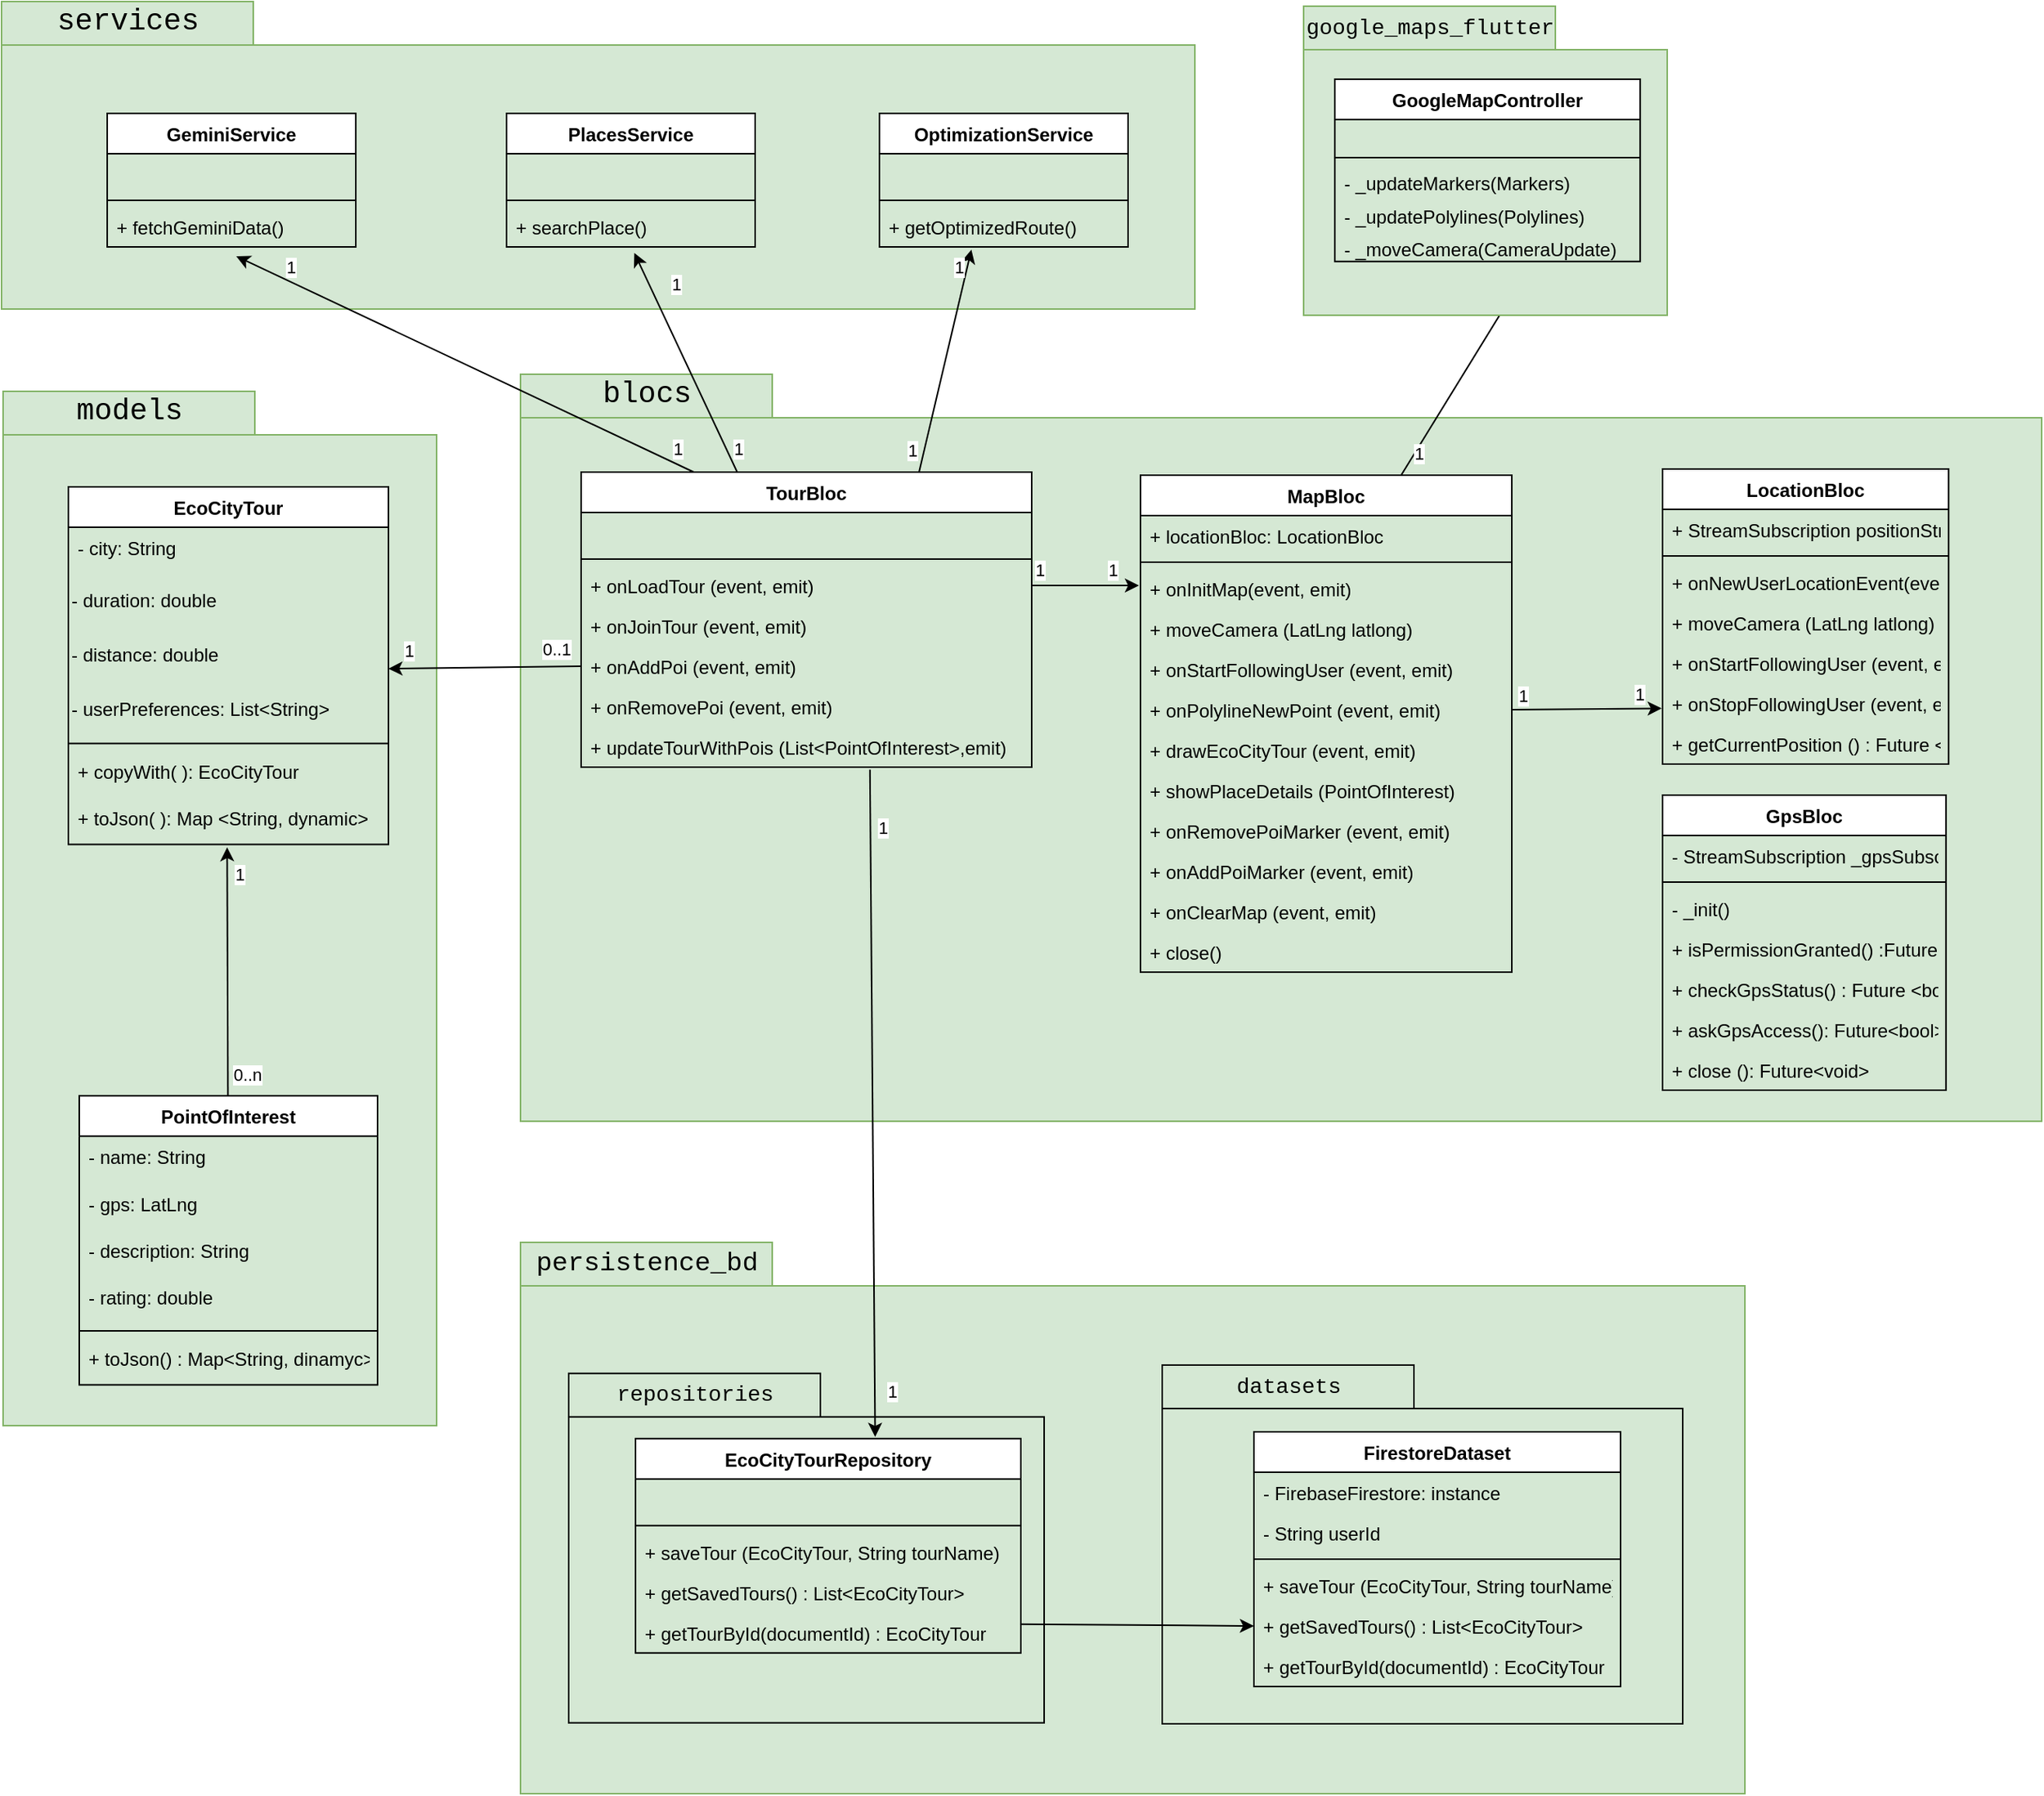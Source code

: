 <mxfile>
    <diagram id="0JnC0tMzsOIdAwNYWu1t" name="Page-1">
        <mxGraphModel dx="1258" dy="1030" grid="0" gridSize="10" guides="0" tooltips="1" connect="1" arrows="1" fold="1" page="0" pageScale="1" pageWidth="850" pageHeight="1100" math="0" shadow="0">
            <root>
                <mxCell id="0"/>
                <mxCell id="1" parent="0"/>
                <mxCell id="145" value="&lt;div style=&quot;font-family: Consolas, &amp;quot;Courier New&amp;quot;, monospace; font-weight: normal; line-height: 19px;&quot;&gt;&lt;font style=&quot;font-size: 17px;&quot; color=&quot;#000000&quot;&gt;persistence_bd&lt;/font&gt;&lt;/div&gt;" style="shape=folder;fontStyle=1;tabWidth=162;tabHeight=28;tabPosition=left;html=1;boundedLbl=1;labelInHeader=1;container=1;collapsible=0;fillColor=#d5e8d4;strokeColor=#82b366;" parent="1" vertex="1">
                    <mxGeometry x="241" y="536" width="788" height="355" as="geometry"/>
                </mxCell>
                <mxCell id="146" value="" style="html=1;strokeColor=none;resizeWidth=1;resizeHeight=1;fillColor=none;part=1;connectable=0;allowArrows=0;deletable=0;glass=0;" parent="145" vertex="1">
                    <mxGeometry width="788" height="248.5" relative="1" as="geometry">
                        <mxPoint y="30" as="offset"/>
                    </mxGeometry>
                </mxCell>
                <mxCell id="138" value="&lt;div style=&quot;font-family: Consolas, &amp;quot;Courier New&amp;quot;, monospace; font-weight: normal; font-size: 14px; line-height: 19px;&quot;&gt;&lt;font color=&quot;#000000&quot;&gt;datasets&lt;/font&gt;&lt;/div&gt;" style="shape=folder;fontStyle=1;tabWidth=162;tabHeight=28;tabPosition=left;html=1;boundedLbl=1;labelInHeader=1;container=1;collapsible=0;fillColor=none;" parent="145" vertex="1">
                    <mxGeometry x="413" y="79" width="335" height="231" as="geometry"/>
                </mxCell>
                <mxCell id="139" value="" style="html=1;strokeColor=none;resizeWidth=1;resizeHeight=1;fillColor=none;part=1;connectable=0;allowArrows=0;deletable=0;glass=0;" parent="138" vertex="1">
                    <mxGeometry width="335.0" height="161.7" relative="1" as="geometry">
                        <mxPoint y="30" as="offset"/>
                    </mxGeometry>
                </mxCell>
                <mxCell id="140" value="&lt;div style=&quot;font-family: Consolas, &amp;quot;Courier New&amp;quot;, monospace; font-weight: normal; font-size: 14px; line-height: 19px;&quot;&gt;&lt;font color=&quot;#000000&quot;&gt;repositories&lt;/font&gt;&lt;/div&gt;" style="shape=folder;fontStyle=1;tabWidth=162;tabHeight=28;tabPosition=left;html=1;boundedLbl=1;labelInHeader=1;container=1;collapsible=0;fillColor=none;" parent="145" vertex="1">
                    <mxGeometry x="31" y="84.32" width="306" height="225" as="geometry"/>
                </mxCell>
                <mxCell id="141" value="" style="html=1;strokeColor=none;resizeWidth=1;resizeHeight=1;fillColor=none;part=1;connectable=0;allowArrows=0;deletable=0;glass=0;" parent="140" vertex="1">
                    <mxGeometry width="306" height="157.5" relative="1" as="geometry">
                        <mxPoint y="30" as="offset"/>
                    </mxGeometry>
                </mxCell>
                <mxCell id="84" value="EcoCityTourRepository" style="swimlane;fontStyle=1;align=center;verticalAlign=top;childLayout=stackLayout;horizontal=1;startSize=26;horizontalStack=0;resizeParent=1;resizeParentMax=0;resizeLast=0;collapsible=1;marginBottom=0;" parent="145" vertex="1">
                    <mxGeometry x="74" y="126.32" width="248" height="138" as="geometry"/>
                </mxCell>
                <mxCell id="85" value=" " style="text;strokeColor=none;fillColor=none;align=left;verticalAlign=top;spacingLeft=4;spacingRight=4;overflow=hidden;rotatable=0;points=[[0,0.5],[1,0.5]];portConstraint=eastwest;" parent="84" vertex="1">
                    <mxGeometry y="26" width="248" height="26" as="geometry"/>
                </mxCell>
                <mxCell id="89" value="" style="line;strokeWidth=1;fillColor=none;align=left;verticalAlign=middle;spacingTop=-1;spacingLeft=3;spacingRight=3;rotatable=0;labelPosition=right;points=[];portConstraint=eastwest;strokeColor=inherit;" parent="84" vertex="1">
                    <mxGeometry y="52" width="248" height="8" as="geometry"/>
                </mxCell>
                <mxCell id="90" value="+ saveTour (EcoCityTour, String tourName)" style="text;strokeColor=none;fillColor=none;align=left;verticalAlign=top;spacingLeft=4;spacingRight=4;overflow=hidden;rotatable=0;points=[[0,0.5],[1,0.5]];portConstraint=eastwest;" parent="84" vertex="1">
                    <mxGeometry y="60" width="248" height="26" as="geometry"/>
                </mxCell>
                <mxCell id="91" value="+ getSavedTours() : List&lt;EcoCityTour&gt;" style="text;strokeColor=none;fillColor=none;align=left;verticalAlign=top;spacingLeft=4;spacingRight=4;overflow=hidden;rotatable=0;points=[[0,0.5],[1,0.5]];portConstraint=eastwest;" parent="84" vertex="1">
                    <mxGeometry y="86" width="248" height="26" as="geometry"/>
                </mxCell>
                <mxCell id="92" value="+ getTourById(documentId) : EcoCityTour" style="text;strokeColor=none;fillColor=none;align=left;verticalAlign=top;spacingLeft=4;spacingRight=4;overflow=hidden;rotatable=0;points=[[0,0.5],[1,0.5]];portConstraint=eastwest;" parent="84" vertex="1">
                    <mxGeometry y="112" width="248" height="26" as="geometry"/>
                </mxCell>
                <mxCell id="96" value="FirestoreDataset" style="swimlane;fontStyle=1;align=center;verticalAlign=top;childLayout=stackLayout;horizontal=1;startSize=26;horizontalStack=0;resizeParent=1;resizeParentMax=0;resizeLast=0;collapsible=1;marginBottom=0;" parent="145" vertex="1">
                    <mxGeometry x="472" y="122" width="236" height="164" as="geometry"/>
                </mxCell>
                <mxCell id="97" value="- FirebaseFirestore: instance" style="text;strokeColor=none;fillColor=none;align=left;verticalAlign=top;spacingLeft=4;spacingRight=4;overflow=hidden;rotatable=0;points=[[0,0.5],[1,0.5]];portConstraint=eastwest;" parent="96" vertex="1">
                    <mxGeometry y="26" width="236" height="26" as="geometry"/>
                </mxCell>
                <mxCell id="103" value="- String userId" style="text;strokeColor=none;fillColor=none;align=left;verticalAlign=top;spacingLeft=4;spacingRight=4;overflow=hidden;rotatable=0;points=[[0,0.5],[1,0.5]];portConstraint=eastwest;" parent="96" vertex="1">
                    <mxGeometry y="52" width="236" height="26" as="geometry"/>
                </mxCell>
                <mxCell id="98" value="" style="line;strokeWidth=1;fillColor=none;align=left;verticalAlign=middle;spacingTop=-1;spacingLeft=3;spacingRight=3;rotatable=0;labelPosition=right;points=[];portConstraint=eastwest;strokeColor=inherit;" parent="96" vertex="1">
                    <mxGeometry y="78" width="236" height="8" as="geometry"/>
                </mxCell>
                <mxCell id="102" value="+ saveTour (EcoCityTour, String tourName)" style="text;strokeColor=none;fillColor=none;align=left;verticalAlign=top;spacingLeft=4;spacingRight=4;overflow=hidden;rotatable=0;points=[[0,0.5],[1,0.5]];portConstraint=eastwest;" parent="96" vertex="1">
                    <mxGeometry y="86" width="236" height="26" as="geometry"/>
                </mxCell>
                <mxCell id="100" value="+ getSavedTours() : List&lt;EcoCityTour&gt;" style="text;strokeColor=none;fillColor=none;align=left;verticalAlign=top;spacingLeft=4;spacingRight=4;overflow=hidden;rotatable=0;points=[[0,0.5],[1,0.5]];portConstraint=eastwest;" parent="96" vertex="1">
                    <mxGeometry y="112" width="236" height="26" as="geometry"/>
                </mxCell>
                <mxCell id="101" value="+ getTourById(documentId) : EcoCityTour" style="text;strokeColor=none;fillColor=none;align=left;verticalAlign=top;spacingLeft=4;spacingRight=4;overflow=hidden;rotatable=0;points=[[0,0.5],[1,0.5]];portConstraint=eastwest;" parent="96" vertex="1">
                    <mxGeometry y="138" width="236" height="26" as="geometry"/>
                </mxCell>
                <mxCell id="104" style="edgeStyle=none;html=1;entryX=0;entryY=0.5;entryDx=0;entryDy=0;exitX=1.002;exitY=0.29;exitDx=0;exitDy=0;exitPerimeter=0;" parent="145" source="92" target="100" edge="1">
                    <mxGeometry relative="1" as="geometry">
                        <mxPoint x="373" y="247.32" as="targetPoint"/>
                    </mxGeometry>
                </mxCell>
                <mxCell id="136" value="&lt;div style=&quot;font-family: Consolas, &amp;quot;Courier New&amp;quot;, monospace; font-weight: normal; line-height: 19px;&quot;&gt;&lt;font style=&quot;font-size: 19px;&quot; color=&quot;#000000&quot;&gt;blocs&lt;/font&gt;&lt;/div&gt;" style="shape=folder;fontStyle=1;tabWidth=162;tabHeight=28;tabPosition=left;html=1;boundedLbl=1;labelInHeader=1;container=1;collapsible=0;fillColor=#d5e8d4;strokeColor=#82b366;" parent="1" vertex="1">
                    <mxGeometry x="241" y="-23" width="979" height="481" as="geometry"/>
                </mxCell>
                <mxCell id="137" value="" style="html=1;strokeColor=none;resizeWidth=1;resizeHeight=1;fillColor=none;part=1;connectable=0;allowArrows=0;deletable=0;glass=0;" parent="136" vertex="1">
                    <mxGeometry width="979" height="290.5" relative="1" as="geometry">
                        <mxPoint y="30" as="offset"/>
                    </mxGeometry>
                </mxCell>
                <mxCell id="147" value="LocationBloc" style="swimlane;fontStyle=1;align=center;verticalAlign=top;childLayout=stackLayout;horizontal=1;startSize=26;horizontalStack=0;resizeParent=1;resizeParentMax=0;resizeLast=0;collapsible=1;marginBottom=0;" parent="136" vertex="1">
                    <mxGeometry x="734.999" y="61" width="184.113" height="190" as="geometry"/>
                </mxCell>
                <mxCell id="148" value="+ StreamSubscription positionStream" style="text;strokeColor=none;fillColor=none;align=left;verticalAlign=top;spacingLeft=4;spacingRight=4;overflow=hidden;rotatable=0;points=[[0,0.5],[1,0.5]];portConstraint=eastwest;" parent="147" vertex="1">
                    <mxGeometry y="26" width="184.113" height="26" as="geometry"/>
                </mxCell>
                <mxCell id="150" value="" style="line;strokeWidth=1;fillColor=none;align=left;verticalAlign=middle;spacingTop=-1;spacingLeft=3;spacingRight=3;rotatable=0;labelPosition=right;points=[];portConstraint=eastwest;strokeColor=inherit;" parent="147" vertex="1">
                    <mxGeometry y="52" width="184.113" height="8" as="geometry"/>
                </mxCell>
                <mxCell id="151" value="+ onNewUserLocationEvent(event, emit)" style="text;strokeColor=none;fillColor=none;align=left;verticalAlign=top;spacingLeft=4;spacingRight=4;overflow=hidden;rotatable=0;points=[[0,0.5],[1,0.5]];portConstraint=eastwest;" parent="147" vertex="1">
                    <mxGeometry y="60" width="184.113" height="26" as="geometry"/>
                </mxCell>
                <mxCell id="152" value="+ moveCamera (LatLng latlong)" style="text;strokeColor=none;fillColor=none;align=left;verticalAlign=top;spacingLeft=4;spacingRight=4;overflow=hidden;rotatable=0;points=[[0,0.5],[1,0.5]];portConstraint=eastwest;" parent="147" vertex="1">
                    <mxGeometry y="86" width="184.113" height="26" as="geometry"/>
                </mxCell>
                <mxCell id="153" value="+ onStartFollowingUser (event, emit)" style="text;strokeColor=none;fillColor=none;align=left;verticalAlign=top;spacingLeft=4;spacingRight=4;overflow=hidden;rotatable=0;points=[[0,0.5],[1,0.5]];portConstraint=eastwest;" parent="147" vertex="1">
                    <mxGeometry y="112" width="184.113" height="26" as="geometry"/>
                </mxCell>
                <mxCell id="154" value="+ onStopFollowingUser (event, emit)" style="text;strokeColor=none;fillColor=none;align=left;verticalAlign=top;spacingLeft=4;spacingRight=4;overflow=hidden;rotatable=0;points=[[0,0.5],[1,0.5]];portConstraint=eastwest;" parent="147" vertex="1">
                    <mxGeometry y="138" width="184.113" height="26" as="geometry"/>
                </mxCell>
                <mxCell id="155" value="+ getCurrentPosition () : Future &lt;LatLng&gt;" style="text;strokeColor=none;fillColor=none;align=left;verticalAlign=top;spacingLeft=4;spacingRight=4;overflow=hidden;rotatable=0;points=[[0,0.5],[1,0.5]];portConstraint=eastwest;" parent="147" vertex="1">
                    <mxGeometry y="164" width="184.113" height="26" as="geometry"/>
                </mxCell>
                <mxCell id="17" value="MapBloc" style="swimlane;fontStyle=1;align=center;verticalAlign=top;childLayout=stackLayout;horizontal=1;startSize=26;horizontalStack=0;resizeParent=1;resizeParentMax=0;resizeLast=0;collapsible=1;marginBottom=0;" parent="136" vertex="1">
                    <mxGeometry x="399" y="65" width="239" height="320" as="geometry"/>
                </mxCell>
                <mxCell id="18" value="+ locationBloc: LocationBloc" style="text;strokeColor=none;fillColor=none;align=left;verticalAlign=top;spacingLeft=4;spacingRight=4;overflow=hidden;rotatable=0;points=[[0,0.5],[1,0.5]];portConstraint=eastwest;" parent="17" vertex="1">
                    <mxGeometry y="26" width="239" height="26" as="geometry"/>
                </mxCell>
                <mxCell id="19" value="" style="line;strokeWidth=1;fillColor=none;align=left;verticalAlign=middle;spacingTop=-1;spacingLeft=3;spacingRight=3;rotatable=0;labelPosition=right;points=[];portConstraint=eastwest;strokeColor=inherit;" parent="17" vertex="1">
                    <mxGeometry y="52" width="239" height="8" as="geometry"/>
                </mxCell>
                <mxCell id="20" value="+ onInitMap(event, emit)" style="text;strokeColor=none;fillColor=none;align=left;verticalAlign=top;spacingLeft=4;spacingRight=4;overflow=hidden;rotatable=0;points=[[0,0.5],[1,0.5]];portConstraint=eastwest;" parent="17" vertex="1">
                    <mxGeometry y="60" width="239" height="26" as="geometry"/>
                </mxCell>
                <mxCell id="51" value="+ moveCamera (LatLng latlong)" style="text;strokeColor=none;fillColor=none;align=left;verticalAlign=top;spacingLeft=4;spacingRight=4;overflow=hidden;rotatable=0;points=[[0,0.5],[1,0.5]];portConstraint=eastwest;" parent="17" vertex="1">
                    <mxGeometry y="86" width="239" height="26" as="geometry"/>
                </mxCell>
                <mxCell id="52" value="+ onStartFollowingUser (event, emit)" style="text;strokeColor=none;fillColor=none;align=left;verticalAlign=top;spacingLeft=4;spacingRight=4;overflow=hidden;rotatable=0;points=[[0,0.5],[1,0.5]];portConstraint=eastwest;" parent="17" vertex="1">
                    <mxGeometry y="112" width="239" height="26" as="geometry"/>
                </mxCell>
                <mxCell id="55" value="+ onPolylineNewPoint (event, emit)" style="text;strokeColor=none;fillColor=none;align=left;verticalAlign=top;spacingLeft=4;spacingRight=4;overflow=hidden;rotatable=0;points=[[0,0.5],[1,0.5]];portConstraint=eastwest;" parent="17" vertex="1">
                    <mxGeometry y="138" width="239" height="26" as="geometry"/>
                </mxCell>
                <mxCell id="53" value="+ drawEcoCityTour (event, emit)" style="text;strokeColor=none;fillColor=none;align=left;verticalAlign=top;spacingLeft=4;spacingRight=4;overflow=hidden;rotatable=0;points=[[0,0.5],[1,0.5]];portConstraint=eastwest;" parent="17" vertex="1">
                    <mxGeometry y="164" width="239" height="26" as="geometry"/>
                </mxCell>
                <mxCell id="54" value="+ showPlaceDetails (PointOfInterest)" style="text;strokeColor=none;fillColor=none;align=left;verticalAlign=top;spacingLeft=4;spacingRight=4;overflow=hidden;rotatable=0;points=[[0,0.5],[1,0.5]];portConstraint=eastwest;" parent="17" vertex="1">
                    <mxGeometry y="190" width="239" height="26" as="geometry"/>
                </mxCell>
                <mxCell id="56" value="+ onRemovePoiMarker (event, emit)" style="text;strokeColor=none;fillColor=none;align=left;verticalAlign=top;spacingLeft=4;spacingRight=4;overflow=hidden;rotatable=0;points=[[0,0.5],[1,0.5]];portConstraint=eastwest;" parent="17" vertex="1">
                    <mxGeometry y="216" width="239" height="26" as="geometry"/>
                </mxCell>
                <mxCell id="57" value="+ onAddPoiMarker (event, emit)" style="text;strokeColor=none;fillColor=none;align=left;verticalAlign=top;spacingLeft=4;spacingRight=4;overflow=hidden;rotatable=0;points=[[0,0.5],[1,0.5]];portConstraint=eastwest;" parent="17" vertex="1">
                    <mxGeometry y="242" width="239" height="26" as="geometry"/>
                </mxCell>
                <mxCell id="58" value="+ onClearMap (event, emit)" style="text;strokeColor=none;fillColor=none;align=left;verticalAlign=top;spacingLeft=4;spacingRight=4;overflow=hidden;rotatable=0;points=[[0,0.5],[1,0.5]];portConstraint=eastwest;" parent="17" vertex="1">
                    <mxGeometry y="268" width="239" height="26" as="geometry"/>
                </mxCell>
                <mxCell id="59" value="+ close()" style="text;strokeColor=none;fillColor=none;align=left;verticalAlign=top;spacingLeft=4;spacingRight=4;overflow=hidden;rotatable=0;points=[[0,0.5],[1,0.5]];portConstraint=eastwest;" parent="17" vertex="1">
                    <mxGeometry y="294" width="239" height="26" as="geometry"/>
                </mxCell>
                <mxCell id="161" style="edgeStyle=none;html=1;exitX=1;exitY=0.5;exitDx=0;exitDy=0;entryX=-0.003;entryY=0.621;entryDx=0;entryDy=0;entryPerimeter=0;" parent="136" source="55" target="154" edge="1">
                    <mxGeometry relative="1" as="geometry"/>
                </mxCell>
                <mxCell id="170" value="1" style="edgeLabel;html=1;align=center;verticalAlign=middle;resizable=0;points=[];" parent="161" vertex="1" connectable="0">
                    <mxGeometry x="0.606" y="1" relative="1" as="geometry">
                        <mxPoint x="4" y="-9" as="offset"/>
                    </mxGeometry>
                </mxCell>
                <mxCell id="171" value="1" style="edgeLabel;html=1;align=center;verticalAlign=middle;resizable=0;points=[];" parent="161" vertex="1" connectable="0">
                    <mxGeometry x="-0.779" y="3" relative="1" as="geometry">
                        <mxPoint x="-4" y="-6" as="offset"/>
                    </mxGeometry>
                </mxCell>
                <mxCell id="162" value="GpsBloc" style="swimlane;fontStyle=1;align=center;verticalAlign=top;childLayout=stackLayout;horizontal=1;startSize=26;horizontalStack=0;resizeParent=1;resizeParentMax=0;resizeLast=0;collapsible=1;marginBottom=0;" parent="136" vertex="1">
                    <mxGeometry x="735.005" y="271" width="182.405" height="190" as="geometry"/>
                </mxCell>
                <mxCell id="163" value="- StreamSubscription _gpsSubscription" style="text;strokeColor=none;fillColor=none;align=left;verticalAlign=top;spacingLeft=4;spacingRight=4;overflow=hidden;rotatable=0;points=[[0,0.5],[1,0.5]];portConstraint=eastwest;" parent="162" vertex="1">
                    <mxGeometry y="26" width="182.405" height="26" as="geometry"/>
                </mxCell>
                <mxCell id="164" value="" style="line;strokeWidth=1;fillColor=none;align=left;verticalAlign=middle;spacingTop=-1;spacingLeft=3;spacingRight=3;rotatable=0;labelPosition=right;points=[];portConstraint=eastwest;strokeColor=inherit;" parent="162" vertex="1">
                    <mxGeometry y="52" width="182.405" height="8" as="geometry"/>
                </mxCell>
                <mxCell id="165" value="- _init()" style="text;strokeColor=none;fillColor=none;align=left;verticalAlign=top;spacingLeft=4;spacingRight=4;overflow=hidden;rotatable=0;points=[[0,0.5],[1,0.5]];portConstraint=eastwest;" parent="162" vertex="1">
                    <mxGeometry y="60" width="182.405" height="26" as="geometry"/>
                </mxCell>
                <mxCell id="166" value="+ isPermissionGranted() :Future&lt;bool&gt;" style="text;strokeColor=none;fillColor=none;align=left;verticalAlign=top;spacingLeft=4;spacingRight=4;overflow=hidden;rotatable=0;points=[[0,0.5],[1,0.5]];portConstraint=eastwest;" parent="162" vertex="1">
                    <mxGeometry y="86" width="182.405" height="26" as="geometry"/>
                </mxCell>
                <mxCell id="167" value="+ checkGpsStatus() : Future &lt;bool&gt;" style="text;strokeColor=none;fillColor=none;align=left;verticalAlign=top;spacingLeft=4;spacingRight=4;overflow=hidden;rotatable=0;points=[[0,0.5],[1,0.5]];portConstraint=eastwest;" parent="162" vertex="1">
                    <mxGeometry y="112" width="182.405" height="26" as="geometry"/>
                </mxCell>
                <mxCell id="168" value="+ askGpsAccess(): Future&lt;bool&gt;" style="text;strokeColor=none;fillColor=none;align=left;verticalAlign=top;spacingLeft=4;spacingRight=4;overflow=hidden;rotatable=0;points=[[0,0.5],[1,0.5]];portConstraint=eastwest;" parent="162" vertex="1">
                    <mxGeometry y="138" width="182.405" height="26" as="geometry"/>
                </mxCell>
                <mxCell id="169" value="+ close (): Future&lt;void&gt;" style="text;strokeColor=none;fillColor=none;align=left;verticalAlign=top;spacingLeft=4;spacingRight=4;overflow=hidden;rotatable=0;points=[[0,0.5],[1,0.5]];portConstraint=eastwest;" parent="162" vertex="1">
                    <mxGeometry y="164" width="182.405" height="26" as="geometry"/>
                </mxCell>
                <mxCell id="132" value="&lt;div style=&quot;font-family: Consolas, &amp;quot;Courier New&amp;quot;, monospace; font-weight: normal; line-height: 19px;&quot;&gt;&lt;font style=&quot;font-size: 19px;&quot; color=&quot;#000000&quot;&gt;models&lt;/font&gt;&lt;/div&gt;" style="shape=folder;fontStyle=1;tabWidth=162;tabHeight=28;tabPosition=left;html=1;boundedLbl=1;labelInHeader=1;container=1;collapsible=0;fillColor=#d5e8d4;strokeColor=#82b366;" parent="1" vertex="1">
                    <mxGeometry x="-92" y="-12" width="279" height="666" as="geometry"/>
                </mxCell>
                <mxCell id="133" value="" style="html=1;strokeColor=none;resizeWidth=1;resizeHeight=1;fillColor=none;part=1;connectable=0;allowArrows=0;deletable=0;glass=0;" parent="132" vertex="1">
                    <mxGeometry width="279" height="466.2" relative="1" as="geometry">
                        <mxPoint y="30" as="offset"/>
                    </mxGeometry>
                </mxCell>
                <mxCell id="13" value="PointOfInterest" style="swimlane;fontStyle=1;align=center;verticalAlign=top;childLayout=stackLayout;horizontal=1;startSize=26;horizontalStack=0;resizeParent=1;resizeParentMax=0;resizeLast=0;collapsible=1;marginBottom=0;" parent="132" vertex="1">
                    <mxGeometry x="49" y="453.669" width="192" height="186.118" as="geometry"/>
                </mxCell>
                <mxCell id="14" value="- name: String" style="text;strokeColor=none;fillColor=none;align=left;verticalAlign=top;spacingLeft=4;spacingRight=4;overflow=hidden;rotatable=0;points=[[0,0.5],[1,0.5]];portConstraint=eastwest;" parent="13" vertex="1">
                    <mxGeometry y="26" width="192" height="30.167" as="geometry"/>
                </mxCell>
                <mxCell id="45" value="- gps: LatLng" style="text;strokeColor=none;fillColor=none;align=left;verticalAlign=top;spacingLeft=4;spacingRight=4;overflow=hidden;rotatable=0;points=[[0,0.5],[1,0.5]];portConstraint=eastwest;" parent="13" vertex="1">
                    <mxGeometry y="56.167" width="192" height="30.167" as="geometry"/>
                </mxCell>
                <mxCell id="46" value="- description: String" style="text;strokeColor=none;fillColor=none;align=left;verticalAlign=top;spacingLeft=4;spacingRight=4;overflow=hidden;rotatable=0;points=[[0,0.5],[1,0.5]];portConstraint=eastwest;" parent="13" vertex="1">
                    <mxGeometry y="86.334" width="192" height="30.167" as="geometry"/>
                </mxCell>
                <mxCell id="44" value="- rating: double" style="text;strokeColor=none;fillColor=none;align=left;verticalAlign=top;spacingLeft=4;spacingRight=4;overflow=hidden;rotatable=0;points=[[0,0.5],[1,0.5]];portConstraint=eastwest;" parent="13" vertex="1">
                    <mxGeometry y="116.502" width="192" height="30.167" as="geometry"/>
                </mxCell>
                <mxCell id="15" value="" style="line;strokeWidth=1;fillColor=none;align=left;verticalAlign=middle;spacingTop=-1;spacingLeft=3;spacingRight=3;rotatable=0;labelPosition=right;points=[];portConstraint=eastwest;strokeColor=inherit;" parent="13" vertex="1">
                    <mxGeometry y="146.669" width="192" height="9.282" as="geometry"/>
                </mxCell>
                <mxCell id="16" value="+ toJson() : Map&lt;String, dinamyc&gt;" style="text;strokeColor=none;fillColor=none;align=left;verticalAlign=top;spacingLeft=4;spacingRight=4;overflow=hidden;rotatable=0;points=[[0,0.5],[1,0.5]];portConstraint=eastwest;" parent="13" vertex="1">
                    <mxGeometry y="155.951" width="192" height="30.167" as="geometry"/>
                </mxCell>
                <mxCell id="9" value="EcoCityTour" style="swimlane;fontStyle=1;align=center;verticalAlign=top;childLayout=stackLayout;horizontal=1;startSize=26;horizontalStack=0;resizeParent=1;resizeParentMax=0;resizeLast=0;collapsible=1;marginBottom=0;" parent="132" vertex="1">
                    <mxGeometry x="42" y="61.495" width="206" height="230.209" as="geometry"/>
                </mxCell>
                <mxCell id="10" value="- city: String" style="text;strokeColor=none;fillColor=none;align=left;verticalAlign=top;spacingLeft=4;spacingRight=4;overflow=hidden;rotatable=0;points=[[0,0.5],[1,0.5]];portConstraint=eastwest;" parent="9" vertex="1">
                    <mxGeometry y="26" width="206" height="30.167" as="geometry"/>
                </mxCell>
                <mxCell id="39" value="- duration: double" style="text;html=1;strokeColor=none;fillColor=none;align=left;verticalAlign=middle;whiteSpace=wrap;rounded=0;" parent="9" vertex="1">
                    <mxGeometry y="56.167" width="206" height="34.808" as="geometry"/>
                </mxCell>
                <mxCell id="40" value="- distance: double" style="text;html=1;strokeColor=none;fillColor=none;align=left;verticalAlign=middle;whiteSpace=wrap;rounded=0;" parent="9" vertex="1">
                    <mxGeometry y="90.976" width="206" height="34.808" as="geometry"/>
                </mxCell>
                <mxCell id="41" value="- userPreferences: List&amp;lt;String&amp;gt;" style="text;html=1;strokeColor=none;fillColor=none;align=left;verticalAlign=middle;whiteSpace=wrap;rounded=0;" parent="9" vertex="1">
                    <mxGeometry y="125.784" width="206" height="34.808" as="geometry"/>
                </mxCell>
                <mxCell id="11" value="" style="line;strokeWidth=1;fillColor=none;align=left;verticalAlign=middle;spacingTop=-1;spacingLeft=3;spacingRight=3;rotatable=0;labelPosition=right;points=[];portConstraint=eastwest;strokeColor=inherit;" parent="9" vertex="1">
                    <mxGeometry y="160.592" width="206" height="9.282" as="geometry"/>
                </mxCell>
                <mxCell id="142" value="+ copyWith( ): EcoCityTour" style="text;strokeColor=none;fillColor=none;align=left;verticalAlign=top;spacingLeft=4;spacingRight=4;overflow=hidden;rotatable=0;points=[[0,0.5],[1,0.5]];portConstraint=eastwest;" parent="9" vertex="1">
                    <mxGeometry y="169.875" width="206" height="30.167" as="geometry"/>
                </mxCell>
                <mxCell id="12" value="+ toJson( ): Map &lt;String, dynamic&gt;" style="text;strokeColor=none;fillColor=none;align=left;verticalAlign=top;spacingLeft=4;spacingRight=4;overflow=hidden;rotatable=0;points=[[0,0.5],[1,0.5]];portConstraint=eastwest;" parent="9" vertex="1">
                    <mxGeometry y="200.042" width="206" height="30.167" as="geometry"/>
                </mxCell>
                <mxCell id="64" style="edgeStyle=none;html=1;entryX=0.496;entryY=1.062;entryDx=0;entryDy=0;entryPerimeter=0;" parent="132" source="13" target="12" edge="1">
                    <mxGeometry relative="1" as="geometry"/>
                </mxCell>
                <mxCell id="66" value="0..n" style="edgeLabel;html=1;align=center;verticalAlign=middle;resizable=0;points=[];" parent="64" vertex="1" connectable="0">
                    <mxGeometry x="-0.83" y="-1" relative="1" as="geometry">
                        <mxPoint x="11" as="offset"/>
                    </mxGeometry>
                </mxCell>
                <mxCell id="67" value="1" style="edgeLabel;html=1;align=center;verticalAlign=middle;resizable=0;points=[];" parent="64" vertex="1" connectable="0">
                    <mxGeometry x="0.742" y="-1" relative="1" as="geometry">
                        <mxPoint x="7" y="-3" as="offset"/>
                    </mxGeometry>
                </mxCell>
                <mxCell id="126" value="&lt;div style=&quot;font-family: Consolas, &amp;quot;Courier New&amp;quot;, monospace; font-weight: normal; line-height: 19px;&quot;&gt;&lt;font style=&quot;font-size: 19px;&quot; color=&quot;#000000&quot;&gt;services&lt;/font&gt;&lt;/div&gt;" style="shape=folder;fontStyle=1;tabWidth=162;tabHeight=28;tabPosition=left;html=1;boundedLbl=1;labelInHeader=1;container=1;collapsible=0;fillColor=#d5e8d4;strokeColor=#82b366;" parent="1" vertex="1">
                    <mxGeometry x="-93" y="-263" width="768" height="198" as="geometry"/>
                </mxCell>
                <mxCell id="127" value="" style="html=1;strokeColor=none;resizeWidth=1;resizeHeight=1;fillColor=none;part=1;connectable=0;allowArrows=0;deletable=0;glass=0;" parent="126" vertex="1">
                    <mxGeometry width="768.0" height="138.6" relative="1" as="geometry">
                        <mxPoint y="30" as="offset"/>
                    </mxGeometry>
                </mxCell>
                <mxCell id="25" value="GeminiService" style="swimlane;fontStyle=1;align=center;verticalAlign=top;childLayout=stackLayout;horizontal=1;startSize=26;horizontalStack=0;resizeParent=1;resizeParentMax=0;resizeLast=0;collapsible=1;marginBottom=0;" parent="126" vertex="1">
                    <mxGeometry x="68" y="72" width="160" height="86" as="geometry"/>
                </mxCell>
                <mxCell id="26" value=" " style="text;strokeColor=none;fillColor=none;align=left;verticalAlign=top;spacingLeft=4;spacingRight=4;overflow=hidden;rotatable=0;points=[[0,0.5],[1,0.5]];portConstraint=eastwest;" parent="25" vertex="1">
                    <mxGeometry y="26" width="160" height="26" as="geometry"/>
                </mxCell>
                <mxCell id="27" value="" style="line;strokeWidth=1;fillColor=none;align=left;verticalAlign=middle;spacingTop=-1;spacingLeft=3;spacingRight=3;rotatable=0;labelPosition=right;points=[];portConstraint=eastwest;strokeColor=inherit;" parent="25" vertex="1">
                    <mxGeometry y="52" width="160" height="8" as="geometry"/>
                </mxCell>
                <mxCell id="28" value="+ fetchGeminiData()" style="text;strokeColor=none;fillColor=none;align=left;verticalAlign=top;spacingLeft=4;spacingRight=4;overflow=hidden;rotatable=0;points=[[0,0.5],[1,0.5]];portConstraint=eastwest;" parent="25" vertex="1">
                    <mxGeometry y="60" width="160" height="26" as="geometry"/>
                </mxCell>
                <mxCell id="29" value="PlacesService" style="swimlane;fontStyle=1;align=center;verticalAlign=top;childLayout=stackLayout;horizontal=1;startSize=26;horizontalStack=0;resizeParent=1;resizeParentMax=0;resizeLast=0;collapsible=1;marginBottom=0;" parent="126" vertex="1">
                    <mxGeometry x="325" y="72" width="160" height="86" as="geometry"/>
                </mxCell>
                <mxCell id="30" value=" " style="text;strokeColor=none;fillColor=none;align=left;verticalAlign=top;spacingLeft=4;spacingRight=4;overflow=hidden;rotatable=0;points=[[0,0.5],[1,0.5]];portConstraint=eastwest;" parent="29" vertex="1">
                    <mxGeometry y="26" width="160" height="26" as="geometry"/>
                </mxCell>
                <mxCell id="31" value="" style="line;strokeWidth=1;fillColor=none;align=left;verticalAlign=middle;spacingTop=-1;spacingLeft=3;spacingRight=3;rotatable=0;labelPosition=right;points=[];portConstraint=eastwest;strokeColor=inherit;" parent="29" vertex="1">
                    <mxGeometry y="52" width="160" height="8" as="geometry"/>
                </mxCell>
                <mxCell id="32" value="+ searchPlace()" style="text;strokeColor=none;fillColor=none;align=left;verticalAlign=top;spacingLeft=4;spacingRight=4;overflow=hidden;rotatable=0;points=[[0,0.5],[1,0.5]];portConstraint=eastwest;" parent="29" vertex="1">
                    <mxGeometry y="60" width="160" height="26" as="geometry"/>
                </mxCell>
                <mxCell id="72" value="OptimizationService" style="swimlane;fontStyle=1;align=center;verticalAlign=top;childLayout=stackLayout;horizontal=1;startSize=26;horizontalStack=0;resizeParent=1;resizeParentMax=0;resizeLast=0;collapsible=1;marginBottom=0;" parent="126" vertex="1">
                    <mxGeometry x="565" y="72" width="160" height="86" as="geometry"/>
                </mxCell>
                <mxCell id="73" value=" " style="text;strokeColor=none;fillColor=none;align=left;verticalAlign=top;spacingLeft=4;spacingRight=4;overflow=hidden;rotatable=0;points=[[0,0.5],[1,0.5]];portConstraint=eastwest;" parent="72" vertex="1">
                    <mxGeometry y="26" width="160" height="26" as="geometry"/>
                </mxCell>
                <mxCell id="74" value="" style="line;strokeWidth=1;fillColor=none;align=left;verticalAlign=middle;spacingTop=-1;spacingLeft=3;spacingRight=3;rotatable=0;labelPosition=right;points=[];portConstraint=eastwest;strokeColor=inherit;" parent="72" vertex="1">
                    <mxGeometry y="52" width="160" height="8" as="geometry"/>
                </mxCell>
                <mxCell id="75" value="+ getOptimizedRoute()" style="text;strokeColor=none;fillColor=none;align=left;verticalAlign=top;spacingLeft=4;spacingRight=4;overflow=hidden;rotatable=0;points=[[0,0.5],[1,0.5]];portConstraint=eastwest;" parent="72" vertex="1">
                    <mxGeometry y="60" width="160" height="26" as="geometry"/>
                </mxCell>
                <mxCell id="108" style="edgeStyle=none;html=1;exitX=0.25;exitY=0;exitDx=0;exitDy=0;entryX=0.519;entryY=1.231;entryDx=0;entryDy=0;entryPerimeter=0;" parent="1" source="5" target="28" edge="1">
                    <mxGeometry relative="1" as="geometry"/>
                </mxCell>
                <mxCell id="122" value="1" style="edgeLabel;html=1;align=center;verticalAlign=middle;resizable=0;points=[];" parent="108" vertex="1" connectable="0">
                    <mxGeometry x="-0.839" y="1" relative="1" as="geometry">
                        <mxPoint x="13" y="-5" as="offset"/>
                    </mxGeometry>
                </mxCell>
                <mxCell id="123" value="1" style="edgeLabel;html=1;align=center;verticalAlign=middle;resizable=0;points=[];" parent="108" vertex="1" connectable="0">
                    <mxGeometry x="0.802" y="1" relative="1" as="geometry">
                        <mxPoint x="6" y="-8" as="offset"/>
                    </mxGeometry>
                </mxCell>
                <mxCell id="110" style="edgeStyle=none;html=1;entryX=0.514;entryY=1.147;entryDx=0;entryDy=0;entryPerimeter=0;" parent="1" source="5" target="32" edge="1">
                    <mxGeometry relative="1" as="geometry"/>
                </mxCell>
                <mxCell id="120" value="1" style="edgeLabel;html=1;align=center;verticalAlign=middle;resizable=0;points=[];" parent="110" vertex="1" connectable="0">
                    <mxGeometry x="0.68" relative="1" as="geometry">
                        <mxPoint x="16" y="-3" as="offset"/>
                    </mxGeometry>
                </mxCell>
                <mxCell id="121" value="1" style="edgeLabel;html=1;align=center;verticalAlign=middle;resizable=0;points=[];" parent="110" vertex="1" connectable="0">
                    <mxGeometry x="-0.806" relative="1" as="geometry">
                        <mxPoint x="7" y="-2" as="offset"/>
                    </mxGeometry>
                </mxCell>
                <mxCell id="5" value="TourBloc" style="swimlane;fontStyle=1;align=center;verticalAlign=top;childLayout=stackLayout;horizontal=1;startSize=26;horizontalStack=0;resizeParent=1;resizeParentMax=0;resizeLast=0;collapsible=1;marginBottom=0;" parent="1" vertex="1">
                    <mxGeometry x="280" y="40" width="290" height="190" as="geometry"/>
                </mxCell>
                <mxCell id="6" value=" " style="text;strokeColor=none;fillColor=none;align=left;verticalAlign=top;spacingLeft=4;spacingRight=4;overflow=hidden;rotatable=0;points=[[0,0.5],[1,0.5]];portConstraint=eastwest;" parent="5" vertex="1">
                    <mxGeometry y="26" width="290" height="26" as="geometry"/>
                </mxCell>
                <mxCell id="7" value="" style="line;strokeWidth=1;fillColor=none;align=left;verticalAlign=middle;spacingTop=-1;spacingLeft=3;spacingRight=3;rotatable=0;labelPosition=right;points=[];portConstraint=eastwest;strokeColor=inherit;" parent="5" vertex="1">
                    <mxGeometry y="52" width="290" height="8" as="geometry"/>
                </mxCell>
                <mxCell id="8" value="+ onLoadTour (event, emit)" style="text;strokeColor=none;fillColor=none;align=left;verticalAlign=top;spacingLeft=4;spacingRight=4;overflow=hidden;rotatable=0;points=[[0,0.5],[1,0.5]];portConstraint=eastwest;" parent="5" vertex="1">
                    <mxGeometry y="60" width="290" height="26" as="geometry"/>
                </mxCell>
                <mxCell id="76" value="+ onJoinTour (event, emit)" style="text;strokeColor=none;fillColor=none;align=left;verticalAlign=top;spacingLeft=4;spacingRight=4;overflow=hidden;rotatable=0;points=[[0,0.5],[1,0.5]];portConstraint=eastwest;" parent="5" vertex="1">
                    <mxGeometry y="86" width="290" height="26" as="geometry"/>
                </mxCell>
                <mxCell id="77" value="+ onAddPoi (event, emit)" style="text;strokeColor=none;fillColor=none;align=left;verticalAlign=top;spacingLeft=4;spacingRight=4;overflow=hidden;rotatable=0;points=[[0,0.5],[1,0.5]];portConstraint=eastwest;" parent="5" vertex="1">
                    <mxGeometry y="112" width="290" height="26" as="geometry"/>
                </mxCell>
                <mxCell id="79" value="+ onRemovePoi (event, emit)" style="text;strokeColor=none;fillColor=none;align=left;verticalAlign=top;spacingLeft=4;spacingRight=4;overflow=hidden;rotatable=0;points=[[0,0.5],[1,0.5]];portConstraint=eastwest;" parent="5" vertex="1">
                    <mxGeometry y="138" width="290" height="26" as="geometry"/>
                </mxCell>
                <mxCell id="78" value="+ updateTourWithPois (List&lt;PointOfInterest&gt;,emit)" style="text;strokeColor=none;fillColor=none;align=left;verticalAlign=top;spacingLeft=4;spacingRight=4;overflow=hidden;rotatable=0;points=[[0,0.5],[1,0.5]];portConstraint=eastwest;" parent="5" vertex="1">
                    <mxGeometry y="164" width="290" height="26" as="geometry"/>
                </mxCell>
                <mxCell id="80" style="edgeStyle=none;html=1;entryX=0.37;entryY=1.066;entryDx=0;entryDy=0;exitX=0.75;exitY=0;exitDx=0;exitDy=0;entryPerimeter=0;" parent="1" source="5" target="75" edge="1">
                    <mxGeometry relative="1" as="geometry"/>
                </mxCell>
                <mxCell id="118" value="1" style="edgeLabel;html=1;align=center;verticalAlign=middle;resizable=0;points=[];" parent="80" vertex="1" connectable="0">
                    <mxGeometry x="0.721" relative="1" as="geometry">
                        <mxPoint x="-4" y="-9" as="offset"/>
                    </mxGeometry>
                </mxCell>
                <mxCell id="119" value="1" style="edgeLabel;html=1;align=center;verticalAlign=middle;resizable=0;points=[];" parent="80" vertex="1" connectable="0">
                    <mxGeometry x="-0.853" y="1" relative="1" as="geometry">
                        <mxPoint x="-6" y="-3" as="offset"/>
                    </mxGeometry>
                </mxCell>
                <mxCell id="82" style="edgeStyle=none;html=1;exitX=1;exitY=0.5;exitDx=0;exitDy=0;" parent="1" source="8" edge="1">
                    <mxGeometry relative="1" as="geometry">
                        <mxPoint x="639" y="113" as="targetPoint"/>
                    </mxGeometry>
                </mxCell>
                <mxCell id="116" value="1" style="edgeLabel;html=1;align=center;verticalAlign=middle;resizable=0;points=[];" parent="82" vertex="1" connectable="0">
                    <mxGeometry x="0.808" y="-1" relative="1" as="geometry">
                        <mxPoint x="-11" y="-11" as="offset"/>
                    </mxGeometry>
                </mxCell>
                <mxCell id="117" value="1" style="edgeLabel;html=1;align=center;verticalAlign=middle;resizable=0;points=[];" parent="82" vertex="1" connectable="0">
                    <mxGeometry x="-0.908" y="1" relative="1" as="geometry">
                        <mxPoint x="2" y="-9" as="offset"/>
                    </mxGeometry>
                </mxCell>
                <mxCell id="93" style="edgeStyle=none;html=1;entryX=0.622;entryY=-0.008;entryDx=0;entryDy=0;exitX=0.641;exitY=1.062;exitDx=0;exitDy=0;exitPerimeter=0;entryPerimeter=0;" parent="1" source="78" target="84" edge="1">
                    <mxGeometry relative="1" as="geometry"/>
                </mxCell>
                <mxCell id="114" value="1" style="edgeLabel;html=1;align=center;verticalAlign=middle;resizable=0;points=[];" parent="93" vertex="1" connectable="0">
                    <mxGeometry x="0.656" relative="1" as="geometry">
                        <mxPoint x="11" y="45" as="offset"/>
                    </mxGeometry>
                </mxCell>
                <mxCell id="115" value="1" style="edgeLabel;html=1;align=center;verticalAlign=middle;resizable=0;points=[];" parent="93" vertex="1" connectable="0">
                    <mxGeometry x="-0.835" y="1" relative="1" as="geometry">
                        <mxPoint x="7" y="2" as="offset"/>
                    </mxGeometry>
                </mxCell>
                <mxCell id="95" style="edgeStyle=none;html=1;entryX=1;entryY=0.75;entryDx=0;entryDy=0;exitX=0;exitY=0.5;exitDx=0;exitDy=0;" parent="1" source="77" target="40" edge="1">
                    <mxGeometry relative="1" as="geometry"/>
                </mxCell>
                <mxCell id="106" value="1" style="edgeLabel;html=1;align=center;verticalAlign=middle;resizable=0;points=[];" parent="95" vertex="1" connectable="0">
                    <mxGeometry x="0.731" y="2" relative="1" as="geometry">
                        <mxPoint x="-4" y="-14" as="offset"/>
                    </mxGeometry>
                </mxCell>
                <mxCell id="107" value="0..1" style="edgeLabel;html=1;align=center;verticalAlign=middle;resizable=0;points=[];" parent="95" vertex="1" connectable="0">
                    <mxGeometry x="-0.773" y="1" relative="1" as="geometry">
                        <mxPoint x="-2" y="-12" as="offset"/>
                    </mxGeometry>
                </mxCell>
                <mxCell id="112" style="edgeStyle=none;html=1;entryX=0.639;entryY=1.136;entryDx=0;entryDy=0;entryPerimeter=0;exitX=0.702;exitY=0;exitDx=0;exitDy=0;exitPerimeter=0;" parent="1" source="17" target="144" edge="1">
                    <mxGeometry relative="1" as="geometry">
                        <mxPoint x="920" y="-40" as="sourcePoint"/>
                    </mxGeometry>
                </mxCell>
                <mxCell id="134" value="1" style="edgeLabel;html=1;align=center;verticalAlign=middle;resizable=0;points=[];" parent="112" vertex="1" connectable="0">
                    <mxGeometry x="-0.851" y="1" relative="1" as="geometry">
                        <mxPoint x="6" y="-4" as="offset"/>
                    </mxGeometry>
                </mxCell>
                <mxCell id="135" value="1" style="edgeLabel;html=1;align=center;verticalAlign=middle;resizable=0;points=[];" parent="112" vertex="1" connectable="0">
                    <mxGeometry x="0.227" y="-1" relative="1" as="geometry">
                        <mxPoint x="8" y="-39" as="offset"/>
                    </mxGeometry>
                </mxCell>
                <mxCell id="124" value="&lt;div style=&quot;font-family: Consolas, &amp;quot;Courier New&amp;quot;, monospace; font-weight: normal; font-size: 14px; line-height: 19px;&quot;&gt;&lt;font color=&quot;#000000&quot;&gt;google_maps_flutter&lt;/font&gt;&lt;/div&gt;" style="shape=folder;fontStyle=1;tabWidth=162;tabHeight=28;tabPosition=left;html=1;boundedLbl=1;labelInHeader=1;container=1;collapsible=0;fillColor=#d5e8d4;strokeColor=#82b366;" parent="1" vertex="1">
                    <mxGeometry x="745" y="-260" width="234" height="199" as="geometry"/>
                </mxCell>
                <mxCell id="125" value="" style="html=1;strokeColor=none;resizeWidth=1;resizeHeight=1;fillColor=none;part=1;connectable=0;allowArrows=0;deletable=0;glass=0;" parent="124" vertex="1">
                    <mxGeometry width="234" height="139.3" relative="1" as="geometry">
                        <mxPoint y="30" as="offset"/>
                    </mxGeometry>
                </mxCell>
                <mxCell id="33" value="GoogleMapController" style="swimlane;fontStyle=1;align=center;verticalAlign=top;childLayout=stackLayout;horizontal=1;startSize=26;horizontalStack=0;resizeParent=1;resizeParentMax=0;resizeLast=0;collapsible=1;marginBottom=0;" parent="124" vertex="1">
                    <mxGeometry x="20.091" y="47" width="196.513" height="117.344" as="geometry"/>
                </mxCell>
                <mxCell id="34" value=" " style="text;strokeColor=none;fillColor=none;align=left;verticalAlign=top;spacingLeft=4;spacingRight=4;overflow=hidden;rotatable=0;points=[[0,0.5],[1,0.5]];portConstraint=eastwest;" parent="33" vertex="1">
                    <mxGeometry y="26" width="196.513" height="21.205" as="geometry"/>
                </mxCell>
                <mxCell id="35" value="" style="line;strokeWidth=1;fillColor=none;align=left;verticalAlign=middle;spacingTop=-1;spacingLeft=3;spacingRight=3;rotatable=0;labelPosition=right;points=[];portConstraint=eastwest;strokeColor=inherit;" parent="33" vertex="1">
                    <mxGeometry y="47.205" width="196.513" height="6.525" as="geometry"/>
                </mxCell>
                <mxCell id="36" value="- _updateMarkers(Markers)" style="text;strokeColor=none;fillColor=none;align=left;verticalAlign=top;spacingLeft=4;spacingRight=4;overflow=hidden;rotatable=0;points=[[0,0.5],[1,0.5]];portConstraint=eastwest;" parent="33" vertex="1">
                    <mxGeometry y="53.73" width="196.513" height="21.205" as="geometry"/>
                </mxCell>
                <mxCell id="143" value="- _updatePolylines(Polylines)" style="text;strokeColor=none;fillColor=none;align=left;verticalAlign=top;spacingLeft=4;spacingRight=4;overflow=hidden;rotatable=0;points=[[0,0.5],[1,0.5]];portConstraint=eastwest;" parent="33" vertex="1">
                    <mxGeometry y="74.934" width="196.513" height="21.205" as="geometry"/>
                </mxCell>
                <mxCell id="144" value="- _moveCamera(CameraUpdate)" style="text;strokeColor=none;fillColor=none;align=left;verticalAlign=top;spacingLeft=4;spacingRight=4;overflow=hidden;rotatable=0;points=[[0,0.5],[1,0.5]];portConstraint=eastwest;" parent="33" vertex="1">
                    <mxGeometry y="96.139" width="196.513" height="21.205" as="geometry"/>
                </mxCell>
            </root>
        </mxGraphModel>
    </diagram>
</mxfile>